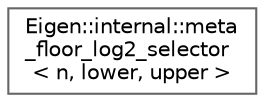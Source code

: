 digraph "类继承关系图"
{
 // LATEX_PDF_SIZE
  bgcolor="transparent";
  edge [fontname=Helvetica,fontsize=10,labelfontname=Helvetica,labelfontsize=10];
  node [fontname=Helvetica,fontsize=10,shape=box,height=0.2,width=0.4];
  rankdir="LR";
  Node0 [id="Node000000",label="Eigen::internal::meta\l_floor_log2_selector\l\< n, lower, upper \>",height=0.2,width=0.4,color="grey40", fillcolor="white", style="filled",URL="$struct_eigen_1_1internal_1_1meta__floor__log2__selector.html",tooltip=" "];
}
